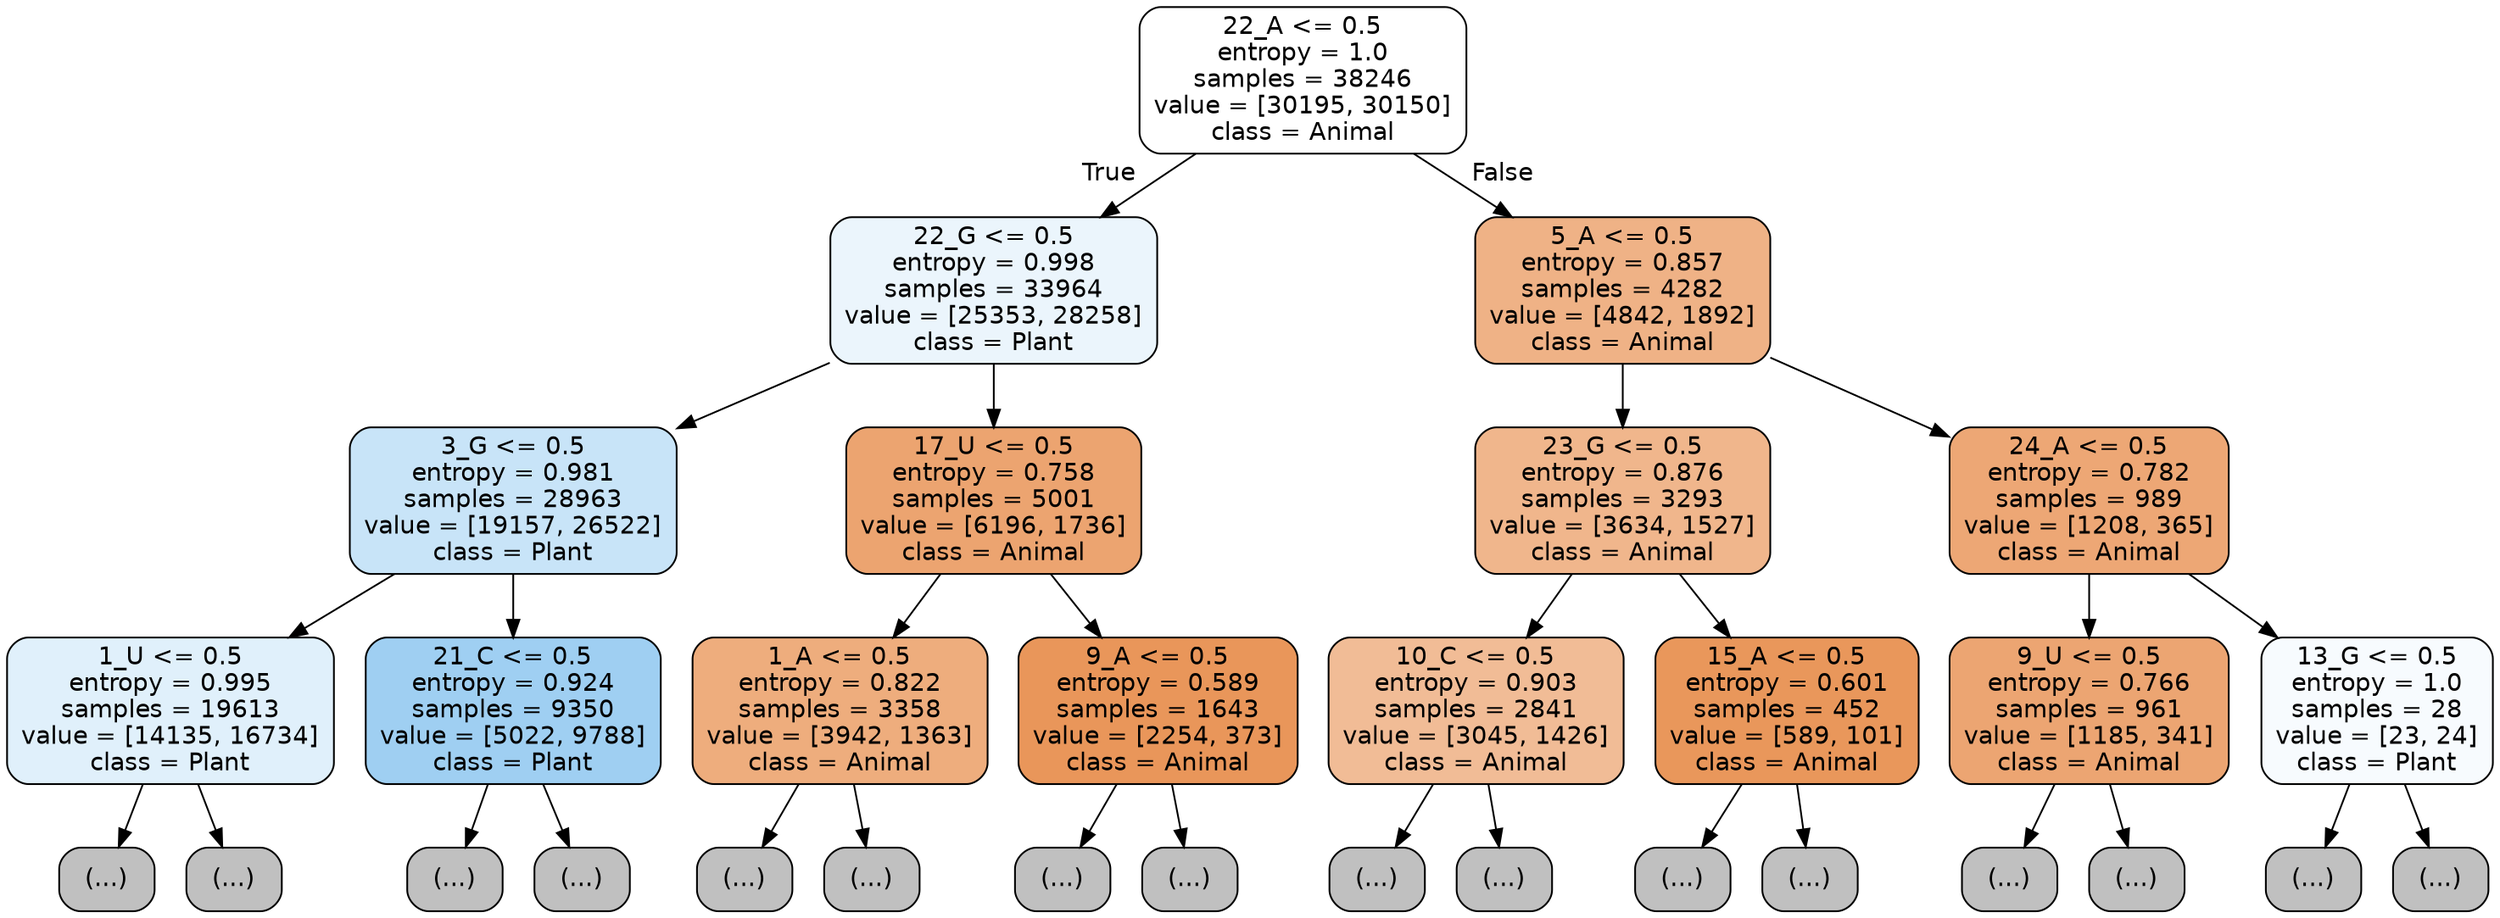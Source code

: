 digraph Tree {
node [shape=box, style="filled, rounded", color="black", fontname="helvetica"] ;
edge [fontname="helvetica"] ;
0 [label="22_A <= 0.5\nentropy = 1.0\nsamples = 38246\nvalue = [30195, 30150]\nclass = Animal", fillcolor="#ffffff"] ;
1 [label="22_G <= 0.5\nentropy = 0.998\nsamples = 33964\nvalue = [25353, 28258]\nclass = Plant", fillcolor="#ebf5fc"] ;
0 -> 1 [labeldistance=2.5, labelangle=45, headlabel="True"] ;
2 [label="3_G <= 0.5\nentropy = 0.981\nsamples = 28963\nvalue = [19157, 26522]\nclass = Plant", fillcolor="#c8e4f8"] ;
1 -> 2 ;
3 [label="1_U <= 0.5\nentropy = 0.995\nsamples = 19613\nvalue = [14135, 16734]\nclass = Plant", fillcolor="#e0f0fb"] ;
2 -> 3 ;
4 [label="(...)", fillcolor="#C0C0C0"] ;
3 -> 4 ;
5159 [label="(...)", fillcolor="#C0C0C0"] ;
3 -> 5159 ;
9132 [label="21_C <= 0.5\nentropy = 0.924\nsamples = 9350\nvalue = [5022, 9788]\nclass = Plant", fillcolor="#9fcff2"] ;
2 -> 9132 ;
9133 [label="(...)", fillcolor="#C0C0C0"] ;
9132 -> 9133 ;
12150 [label="(...)", fillcolor="#C0C0C0"] ;
9132 -> 12150 ;
12841 [label="17_U <= 0.5\nentropy = 0.758\nsamples = 5001\nvalue = [6196, 1736]\nclass = Animal", fillcolor="#eca470"] ;
1 -> 12841 ;
12842 [label="1_A <= 0.5\nentropy = 0.822\nsamples = 3358\nvalue = [3942, 1363]\nclass = Animal", fillcolor="#eead7d"] ;
12841 -> 12842 ;
12843 [label="(...)", fillcolor="#C0C0C0"] ;
12842 -> 12843 ;
13988 [label="(...)", fillcolor="#C0C0C0"] ;
12842 -> 13988 ;
14283 [label="9_A <= 0.5\nentropy = 0.589\nsamples = 1643\nvalue = [2254, 373]\nclass = Animal", fillcolor="#e9965a"] ;
12841 -> 14283 ;
14284 [label="(...)", fillcolor="#C0C0C0"] ;
14283 -> 14284 ;
14661 [label="(...)", fillcolor="#C0C0C0"] ;
14283 -> 14661 ;
14804 [label="5_A <= 0.5\nentropy = 0.857\nsamples = 4282\nvalue = [4842, 1892]\nclass = Animal", fillcolor="#efb286"] ;
0 -> 14804 [labeldistance=2.5, labelangle=-45, headlabel="False"] ;
14805 [label="23_G <= 0.5\nentropy = 0.876\nsamples = 3293\nvalue = [3634, 1527]\nclass = Animal", fillcolor="#f0b68c"] ;
14804 -> 14805 ;
14806 [label="10_C <= 0.5\nentropy = 0.903\nsamples = 2841\nvalue = [3045, 1426]\nclass = Animal", fillcolor="#f1bc96"] ;
14805 -> 14806 ;
14807 [label="(...)", fillcolor="#C0C0C0"] ;
14806 -> 14807 ;
15848 [label="(...)", fillcolor="#C0C0C0"] ;
14806 -> 15848 ;
16151 [label="15_A <= 0.5\nentropy = 0.601\nsamples = 452\nvalue = [589, 101]\nclass = Animal", fillcolor="#e9975b"] ;
14805 -> 16151 ;
16152 [label="(...)", fillcolor="#C0C0C0"] ;
16151 -> 16152 ;
16255 [label="(...)", fillcolor="#C0C0C0"] ;
16151 -> 16255 ;
16292 [label="24_A <= 0.5\nentropy = 0.782\nsamples = 989\nvalue = [1208, 365]\nclass = Animal", fillcolor="#eda775"] ;
14804 -> 16292 ;
16293 [label="9_U <= 0.5\nentropy = 0.766\nsamples = 961\nvalue = [1185, 341]\nclass = Animal", fillcolor="#eca572"] ;
16292 -> 16293 ;
16294 [label="(...)", fillcolor="#C0C0C0"] ;
16293 -> 16294 ;
16651 [label="(...)", fillcolor="#C0C0C0"] ;
16293 -> 16651 ;
16762 [label="13_G <= 0.5\nentropy = 1.0\nsamples = 28\nvalue = [23, 24]\nclass = Plant", fillcolor="#f7fbfe"] ;
16292 -> 16762 ;
16763 [label="(...)", fillcolor="#C0C0C0"] ;
16762 -> 16763 ;
16778 [label="(...)", fillcolor="#C0C0C0"] ;
16762 -> 16778 ;
}